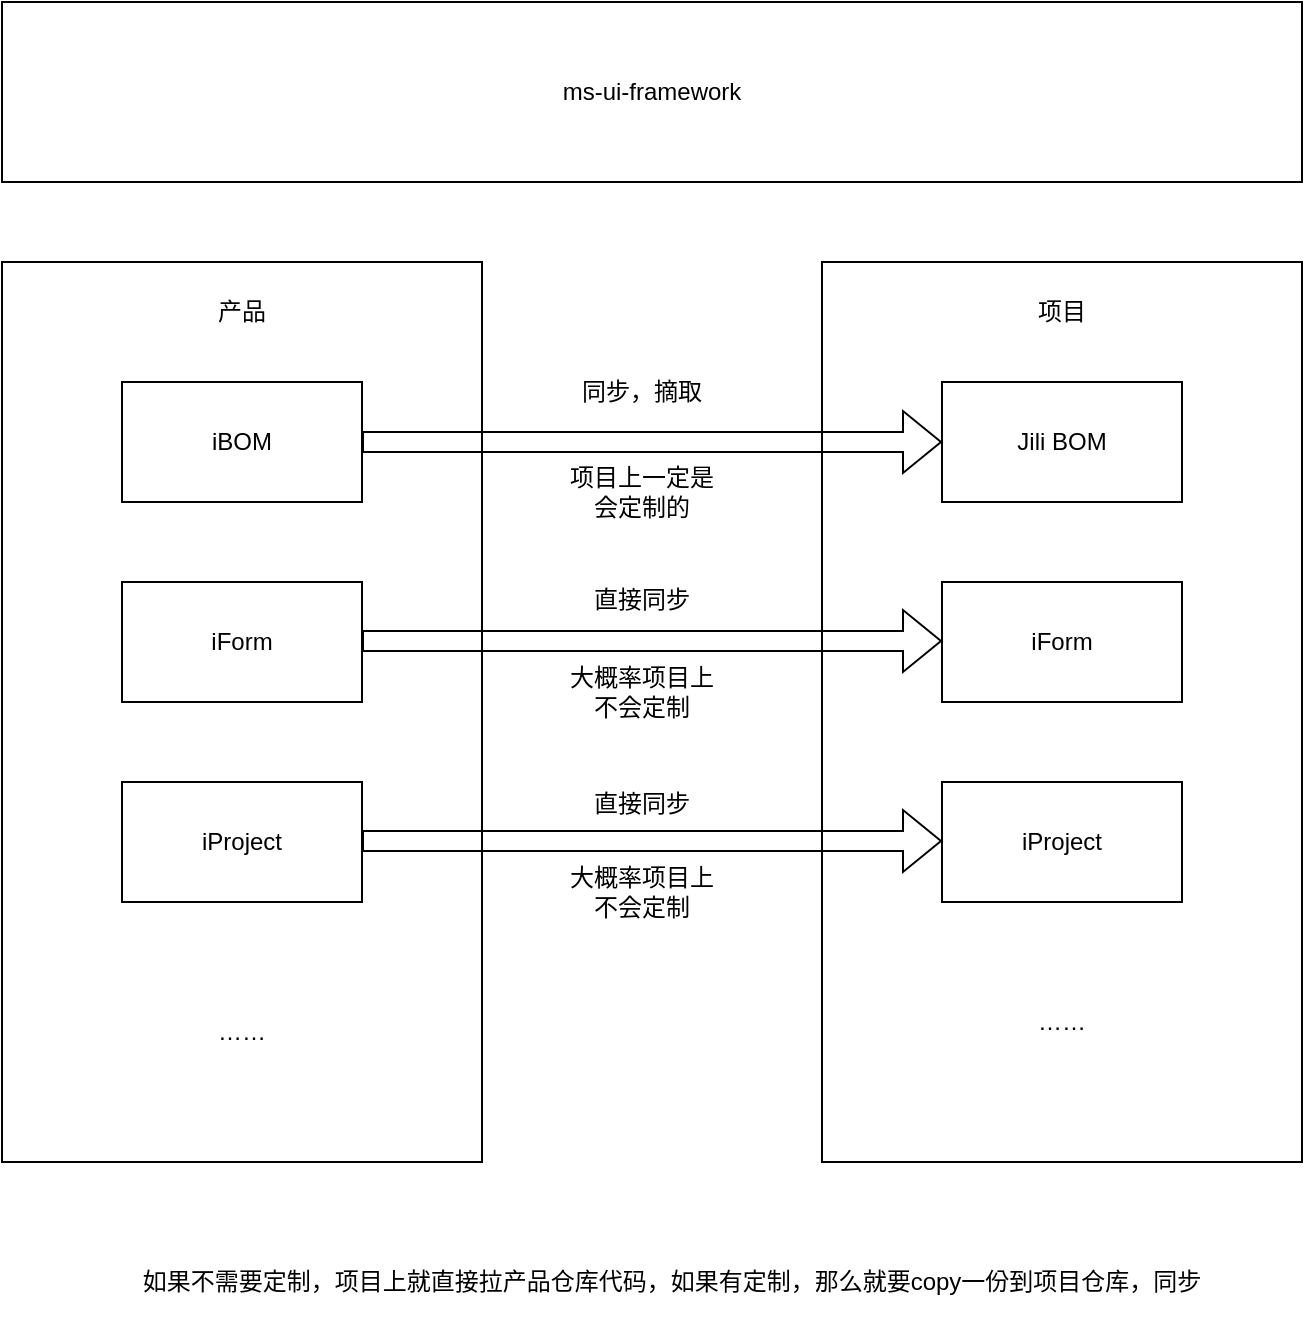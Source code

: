 <mxfile version="16.0.3" type="github">
  <diagram id="jG4ywXjW9BxnAK8ypzjH" name="Page-1">
    <mxGraphModel dx="1426" dy="780" grid="1" gridSize="10" guides="1" tooltips="1" connect="1" arrows="1" fold="1" page="1" pageScale="1" pageWidth="827" pageHeight="1169" math="0" shadow="0">
      <root>
        <mxCell id="0" />
        <mxCell id="1" parent="0" />
        <mxCell id="TPIYmrkFrA7MiEZi0E7S-4" value="" style="rounded=0;whiteSpace=wrap;html=1;" parent="1" vertex="1">
          <mxGeometry x="90" y="220" width="240" height="450" as="geometry" />
        </mxCell>
        <mxCell id="TPIYmrkFrA7MiEZi0E7S-1" value="iBOM" style="rounded=0;whiteSpace=wrap;html=1;" parent="1" vertex="1">
          <mxGeometry x="150" y="280" width="120" height="60" as="geometry" />
        </mxCell>
        <mxCell id="TPIYmrkFrA7MiEZi0E7S-2" value="iForm" style="rounded=0;whiteSpace=wrap;html=1;" parent="1" vertex="1">
          <mxGeometry x="150" y="380" width="120" height="60" as="geometry" />
        </mxCell>
        <mxCell id="TPIYmrkFrA7MiEZi0E7S-3" value="iProject" style="rounded=0;whiteSpace=wrap;html=1;" parent="1" vertex="1">
          <mxGeometry x="150" y="480" width="120" height="60" as="geometry" />
        </mxCell>
        <mxCell id="TPIYmrkFrA7MiEZi0E7S-5" value="产品" style="text;html=1;strokeColor=none;fillColor=none;align=center;verticalAlign=middle;whiteSpace=wrap;rounded=0;" parent="1" vertex="1">
          <mxGeometry x="180" y="230" width="60" height="30" as="geometry" />
        </mxCell>
        <mxCell id="TPIYmrkFrA7MiEZi0E7S-6" value="" style="rounded=0;whiteSpace=wrap;html=1;" parent="1" vertex="1">
          <mxGeometry x="500" y="220" width="240" height="450" as="geometry" />
        </mxCell>
        <mxCell id="TPIYmrkFrA7MiEZi0E7S-7" value="Jili BOM" style="rounded=0;whiteSpace=wrap;html=1;" parent="1" vertex="1">
          <mxGeometry x="560" y="280" width="120" height="60" as="geometry" />
        </mxCell>
        <mxCell id="TPIYmrkFrA7MiEZi0E7S-8" value="iForm" style="rounded=0;whiteSpace=wrap;html=1;" parent="1" vertex="1">
          <mxGeometry x="560" y="380" width="120" height="60" as="geometry" />
        </mxCell>
        <mxCell id="TPIYmrkFrA7MiEZi0E7S-9" value="iProject" style="rounded=0;whiteSpace=wrap;html=1;" parent="1" vertex="1">
          <mxGeometry x="560" y="480" width="120" height="60" as="geometry" />
        </mxCell>
        <mxCell id="TPIYmrkFrA7MiEZi0E7S-10" value="项目" style="text;html=1;strokeColor=none;fillColor=none;align=center;verticalAlign=middle;whiteSpace=wrap;rounded=0;" parent="1" vertex="1">
          <mxGeometry x="590" y="230" width="60" height="30" as="geometry" />
        </mxCell>
        <mxCell id="TPIYmrkFrA7MiEZi0E7S-12" value="ms-ui-framework" style="rounded=0;whiteSpace=wrap;html=1;" parent="1" vertex="1">
          <mxGeometry x="90" y="90" width="650" height="90" as="geometry" />
        </mxCell>
        <mxCell id="TPIYmrkFrA7MiEZi0E7S-13" value="" style="shape=flexArrow;endArrow=classic;html=1;rounded=0;entryX=0;entryY=0.5;entryDx=0;entryDy=0;" parent="1" source="TPIYmrkFrA7MiEZi0E7S-1" target="TPIYmrkFrA7MiEZi0E7S-7" edge="1">
          <mxGeometry width="50" height="50" relative="1" as="geometry">
            <mxPoint x="540" y="450" as="sourcePoint" />
            <mxPoint x="500" y="400" as="targetPoint" />
          </mxGeometry>
        </mxCell>
        <mxCell id="TPIYmrkFrA7MiEZi0E7S-14" value="" style="shape=flexArrow;endArrow=classic;html=1;rounded=0;entryX=0;entryY=0.5;entryDx=0;entryDy=0;" parent="1" edge="1">
          <mxGeometry width="50" height="50" relative="1" as="geometry">
            <mxPoint x="270" y="409.5" as="sourcePoint" />
            <mxPoint x="560" y="409.5" as="targetPoint" />
          </mxGeometry>
        </mxCell>
        <mxCell id="TPIYmrkFrA7MiEZi0E7S-15" value="" style="shape=flexArrow;endArrow=classic;html=1;rounded=0;entryX=0;entryY=0.5;entryDx=0;entryDy=0;" parent="1" edge="1">
          <mxGeometry width="50" height="50" relative="1" as="geometry">
            <mxPoint x="270" y="509.5" as="sourcePoint" />
            <mxPoint x="560" y="509.5" as="targetPoint" />
          </mxGeometry>
        </mxCell>
        <mxCell id="TPIYmrkFrA7MiEZi0E7S-16" value="同步，摘取" style="text;html=1;strokeColor=none;fillColor=none;align=center;verticalAlign=middle;whiteSpace=wrap;rounded=0;" parent="1" vertex="1">
          <mxGeometry x="370" y="270" width="80" height="30" as="geometry" />
        </mxCell>
        <mxCell id="TPIYmrkFrA7MiEZi0E7S-17" value="直接同步" style="text;html=1;strokeColor=none;fillColor=none;align=center;verticalAlign=middle;whiteSpace=wrap;rounded=0;" parent="1" vertex="1">
          <mxGeometry x="370" y="374" width="80" height="30" as="geometry" />
        </mxCell>
        <mxCell id="TPIYmrkFrA7MiEZi0E7S-18" value="直接同步" style="text;html=1;strokeColor=none;fillColor=none;align=center;verticalAlign=middle;whiteSpace=wrap;rounded=0;" parent="1" vertex="1">
          <mxGeometry x="370" y="476" width="80" height="30" as="geometry" />
        </mxCell>
        <mxCell id="TPIYmrkFrA7MiEZi0E7S-19" value="大概率项目上不会定制" style="text;html=1;strokeColor=none;fillColor=none;align=center;verticalAlign=middle;whiteSpace=wrap;rounded=0;" parent="1" vertex="1">
          <mxGeometry x="370" y="520" width="80" height="30" as="geometry" />
        </mxCell>
        <mxCell id="TPIYmrkFrA7MiEZi0E7S-21" value="大概率项目上不会定制" style="text;html=1;strokeColor=none;fillColor=none;align=center;verticalAlign=middle;whiteSpace=wrap;rounded=0;" parent="1" vertex="1">
          <mxGeometry x="370" y="420" width="80" height="30" as="geometry" />
        </mxCell>
        <mxCell id="TPIYmrkFrA7MiEZi0E7S-22" value="项目上一定是会定制的" style="text;html=1;strokeColor=none;fillColor=none;align=center;verticalAlign=middle;whiteSpace=wrap;rounded=0;" parent="1" vertex="1">
          <mxGeometry x="370" y="320" width="80" height="30" as="geometry" />
        </mxCell>
        <mxCell id="TPIYmrkFrA7MiEZi0E7S-23" value="……" style="text;html=1;strokeColor=none;fillColor=none;align=center;verticalAlign=middle;whiteSpace=wrap;rounded=0;" parent="1" vertex="1">
          <mxGeometry x="180" y="590" width="60" height="30" as="geometry" />
        </mxCell>
        <mxCell id="TPIYmrkFrA7MiEZi0E7S-24" value="……" style="text;html=1;strokeColor=none;fillColor=none;align=center;verticalAlign=middle;whiteSpace=wrap;rounded=0;" parent="1" vertex="1">
          <mxGeometry x="590" y="584.5" width="60" height="30" as="geometry" />
        </mxCell>
        <mxCell id="-1VPFxIjj0T5i-EiuYzb-2" value="如果不需要定制，项目上就直接拉产品仓库代码，如果有定制，那么就要copy一份到项目仓库，同步" style="text;html=1;strokeColor=none;fillColor=none;align=center;verticalAlign=middle;whiteSpace=wrap;rounded=0;" vertex="1" parent="1">
          <mxGeometry x="140" y="710" width="570" height="40" as="geometry" />
        </mxCell>
      </root>
    </mxGraphModel>
  </diagram>
</mxfile>
